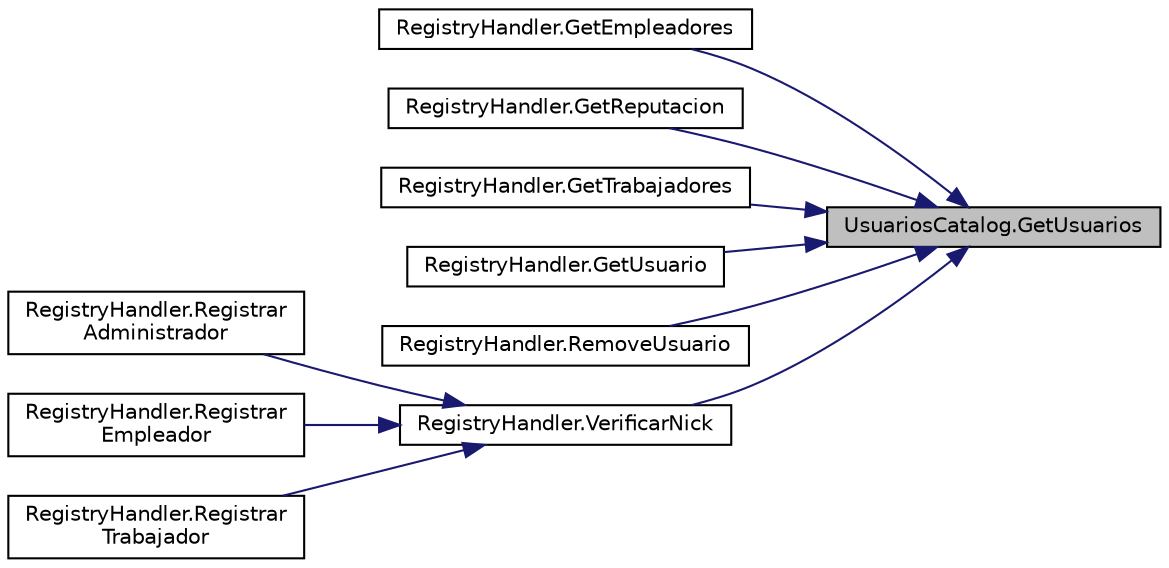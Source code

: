 digraph "UsuariosCatalog.GetUsuarios"
{
 // INTERACTIVE_SVG=YES
 // LATEX_PDF_SIZE
  edge [fontname="Helvetica",fontsize="10",labelfontname="Helvetica",labelfontsize="10"];
  node [fontname="Helvetica",fontsize="10",shape=record];
  rankdir="RL";
  Node1 [label="UsuariosCatalog.GetUsuarios",height=0.2,width=0.4,color="black", fillcolor="grey75", style="filled", fontcolor="black",tooltip="Método para conocer los usuarios."];
  Node1 -> Node2 [dir="back",color="midnightblue",fontsize="10",style="solid",fontname="Helvetica"];
  Node2 [label="RegistryHandler.GetEmpleadores",height=0.2,width=0.4,color="black", fillcolor="white", style="filled",URL="$classRegistryHandler.html#a82379f336335f73f94d46c6a06b9ba2f",tooltip="Método para obtener la lista de empleadores."];
  Node1 -> Node3 [dir="back",color="midnightblue",fontsize="10",style="solid",fontname="Helvetica"];
  Node3 [label="RegistryHandler.GetReputacion",height=0.2,width=0.4,color="black", fillcolor="white", style="filled",URL="$classRegistryHandler.html#a2bdb41849f3823a78e71e3cd8cca8250",tooltip="Método para obtener reputación de un trabajador o empleador."];
  Node1 -> Node4 [dir="back",color="midnightblue",fontsize="10",style="solid",fontname="Helvetica"];
  Node4 [label="RegistryHandler.GetTrabajadores",height=0.2,width=0.4,color="black", fillcolor="white", style="filled",URL="$classRegistryHandler.html#a4207077d5ef33194908da2c99489ccb5",tooltip="Método para obtener la lista de trabajadores."];
  Node1 -> Node5 [dir="back",color="midnightblue",fontsize="10",style="solid",fontname="Helvetica"];
  Node5 [label="RegistryHandler.GetUsuario",height=0.2,width=0.4,color="black", fillcolor="white", style="filled",URL="$classRegistryHandler.html#a005052f60abd978ad080acd6e66bde57",tooltip="Método para obtener los datos de un Usuario."];
  Node1 -> Node6 [dir="back",color="midnightblue",fontsize="10",style="solid",fontname="Helvetica"];
  Node6 [label="RegistryHandler.RemoveUsuario",height=0.2,width=0.4,color="black", fillcolor="white", style="filled",URL="$classRegistryHandler.html#a5891aaccf0f0b364757161dcf5f97ab5",tooltip="Método para eliminar un Usuario."];
  Node1 -> Node7 [dir="back",color="midnightblue",fontsize="10",style="solid",fontname="Helvetica"];
  Node7 [label="RegistryHandler.VerificarNick",height=0.2,width=0.4,color="black", fillcolor="white", style="filled",URL="$classRegistryHandler.html#a37e94f8f67ac04e96431d9dfe7c0d64a",tooltip="Método para verificar el nickname de un Usuario."];
  Node7 -> Node8 [dir="back",color="midnightblue",fontsize="10",style="solid",fontname="Helvetica"];
  Node8 [label="RegistryHandler.Registrar\lAdministrador",height=0.2,width=0.4,color="black", fillcolor="white", style="filled",URL="$classRegistryHandler.html#a34b0f1b9b4acc46173e8df18b6d13daf",tooltip="Método para registrar un administrador."];
  Node7 -> Node9 [dir="back",color="midnightblue",fontsize="10",style="solid",fontname="Helvetica"];
  Node9 [label="RegistryHandler.Registrar\lEmpleador",height=0.2,width=0.4,color="black", fillcolor="white", style="filled",URL="$classRegistryHandler.html#a7d3db6da50fd5991c864aad52ba21a2b",tooltip="Método para registrar un empleador."];
  Node7 -> Node10 [dir="back",color="midnightblue",fontsize="10",style="solid",fontname="Helvetica"];
  Node10 [label="RegistryHandler.Registrar\lTrabajador",height=0.2,width=0.4,color="black", fillcolor="white", style="filled",URL="$classRegistryHandler.html#a385fec37ba8343a4d75225f0451218e6",tooltip="Método para registrar un trabajador."];
}
